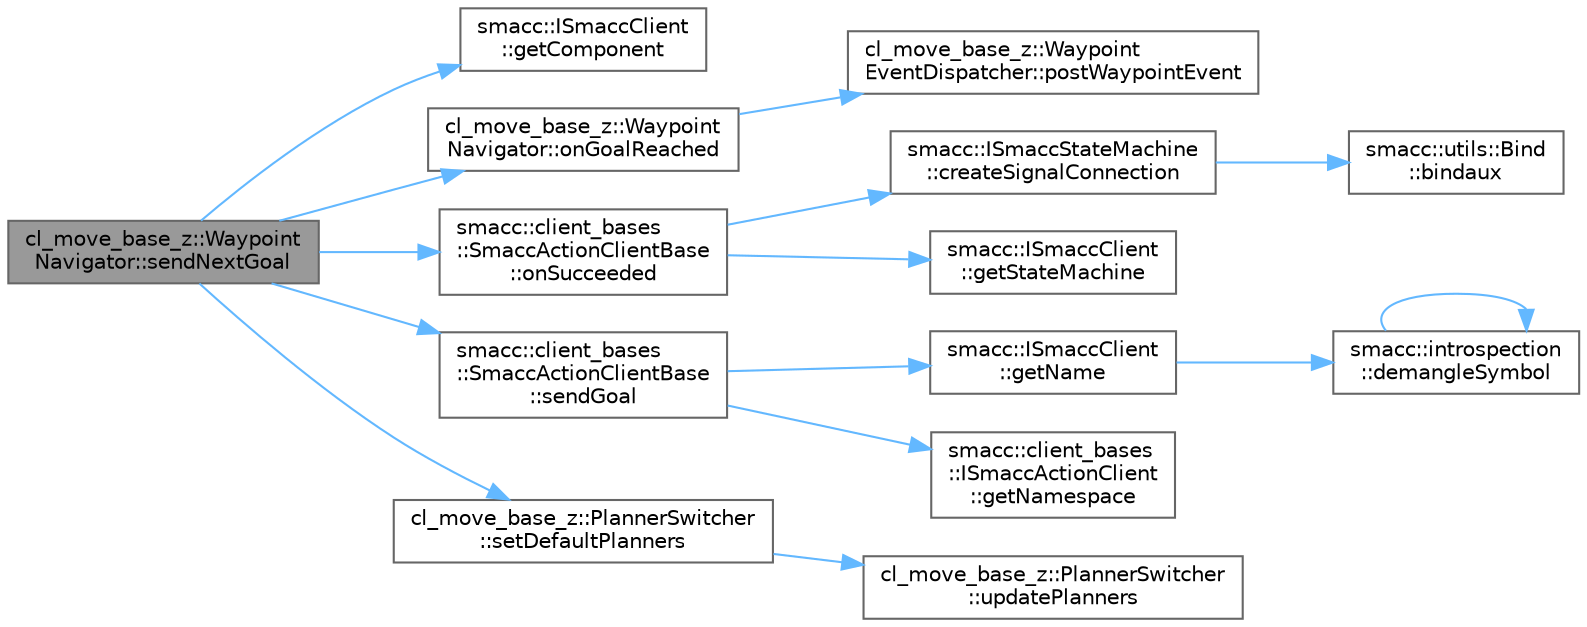 digraph "cl_move_base_z::WaypointNavigator::sendNextGoal"
{
 // LATEX_PDF_SIZE
  bgcolor="transparent";
  edge [fontname=Helvetica,fontsize=10,labelfontname=Helvetica,labelfontsize=10];
  node [fontname=Helvetica,fontsize=10,shape=box,height=0.2,width=0.4];
  rankdir="LR";
  Node1 [label="cl_move_base_z::Waypoint\lNavigator::sendNextGoal",height=0.2,width=0.4,color="gray40", fillcolor="grey60", style="filled", fontcolor="black",tooltip=" "];
  Node1 -> Node2 [color="steelblue1",style="solid"];
  Node2 [label="smacc::ISmaccClient\l::getComponent",height=0.2,width=0.4,color="grey40", fillcolor="white", style="filled",URL="$classsmacc_1_1ISmaccClient.html#adef78db601749ca63c19e74a27cb88cc",tooltip=" "];
  Node1 -> Node3 [color="steelblue1",style="solid"];
  Node3 [label="cl_move_base_z::Waypoint\lNavigator::onGoalReached",height=0.2,width=0.4,color="grey40", fillcolor="white", style="filled",URL="$classcl__move__base__z_1_1WaypointNavigator.html#ae10ba80b7e46b62096cac96609f66893",tooltip=" "];
  Node3 -> Node4 [color="steelblue1",style="solid"];
  Node4 [label="cl_move_base_z::Waypoint\lEventDispatcher::postWaypointEvent",height=0.2,width=0.4,color="grey40", fillcolor="white", style="filled",URL="$classcl__move__base__z_1_1WaypointEventDispatcher.html#a6462eae610b97df2207ecd93c1544aaf",tooltip=" "];
  Node1 -> Node5 [color="steelblue1",style="solid"];
  Node5 [label="smacc::client_bases\l::SmaccActionClientBase\l::onSucceeded",height=0.2,width=0.4,color="grey40", fillcolor="white", style="filled",URL="$classsmacc_1_1client__bases_1_1SmaccActionClientBase.html#af6d77c27d21b2e4f621f53c5f1df088b",tooltip=" "];
  Node5 -> Node6 [color="steelblue1",style="solid"];
  Node6 [label="smacc::ISmaccStateMachine\l::createSignalConnection",height=0.2,width=0.4,color="grey40", fillcolor="white", style="filled",URL="$classsmacc_1_1ISmaccStateMachine.html#adf0f42ade0c65cc471960fe2a7c42da2",tooltip=" "];
  Node6 -> Node7 [color="steelblue1",style="solid"];
  Node7 [label="smacc::utils::Bind\l::bindaux",height=0.2,width=0.4,color="grey40", fillcolor="white", style="filled",URL="$structsmacc_1_1utils_1_1Bind.html#a4379a4589306c1e19510059f64bb738c",tooltip=" "];
  Node5 -> Node8 [color="steelblue1",style="solid"];
  Node8 [label="smacc::ISmaccClient\l::getStateMachine",height=0.2,width=0.4,color="grey40", fillcolor="white", style="filled",URL="$classsmacc_1_1ISmaccClient.html#aec51d4712404cb9882b86e4c854bb93a",tooltip=" "];
  Node1 -> Node9 [color="steelblue1",style="solid"];
  Node9 [label="smacc::client_bases\l::SmaccActionClientBase\l::sendGoal",height=0.2,width=0.4,color="grey40", fillcolor="white", style="filled",URL="$classsmacc_1_1client__bases_1_1SmaccActionClientBase.html#a9c47a5094ac8afb01680307fe5eca922",tooltip=" "];
  Node9 -> Node10 [color="steelblue1",style="solid"];
  Node10 [label="smacc::ISmaccClient\l::getName",height=0.2,width=0.4,color="grey40", fillcolor="white", style="filled",URL="$classsmacc_1_1ISmaccClient.html#a8c3ce19f182e71909c5dc6263d25be69",tooltip=" "];
  Node10 -> Node11 [color="steelblue1",style="solid"];
  Node11 [label="smacc::introspection\l::demangleSymbol",height=0.2,width=0.4,color="grey40", fillcolor="white", style="filled",URL="$namespacesmacc_1_1introspection.html#aa9158a0ff0cfe83a59877e6af7d7f873",tooltip=" "];
  Node11 -> Node11 [color="steelblue1",style="solid"];
  Node9 -> Node12 [color="steelblue1",style="solid"];
  Node12 [label="smacc::client_bases\l::ISmaccActionClient\l::getNamespace",height=0.2,width=0.4,color="grey40", fillcolor="white", style="filled",URL="$classsmacc_1_1client__bases_1_1ISmaccActionClient.html#af7e68149691fe6c9284f6f80c19932d8",tooltip=" "];
  Node1 -> Node13 [color="steelblue1",style="solid"];
  Node13 [label="cl_move_base_z::PlannerSwitcher\l::setDefaultPlanners",height=0.2,width=0.4,color="grey40", fillcolor="white", style="filled",URL="$classcl__move__base__z_1_1PlannerSwitcher.html#ad3f0d08a51af6218d203bf44a7f9df40",tooltip=" "];
  Node13 -> Node14 [color="steelblue1",style="solid"];
  Node14 [label="cl_move_base_z::PlannerSwitcher\l::updatePlanners",height=0.2,width=0.4,color="grey40", fillcolor="white", style="filled",URL="$classcl__move__base__z_1_1PlannerSwitcher.html#a146641f63aea3185daab4c5cbb789550",tooltip=" "];
}
